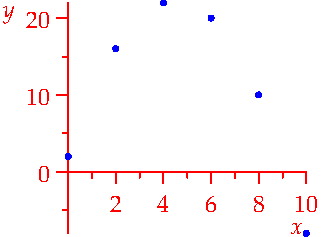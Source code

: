settings.tex="pdflatex";

texpreamble("\usepackage{amsmath}
\usepackage{amsthm,amssymb}
\usepackage{mathpazo}
\usepackage[svgnames]{xcolor}
\usepackage{textcomp}
");
import graph;


size(160,120,IgnoreAspect);

real f(real x){return -x^2+9*x+2;}

for(int n=0; n<=5; ++n){
	dot((2n,f(2n)),blue);
}

xaxis("$x$",0,10,red,RightTicks(beginlabel=false));
yaxis("$y$",-8,22,red,LeftTicks(Step=10,step=5));



